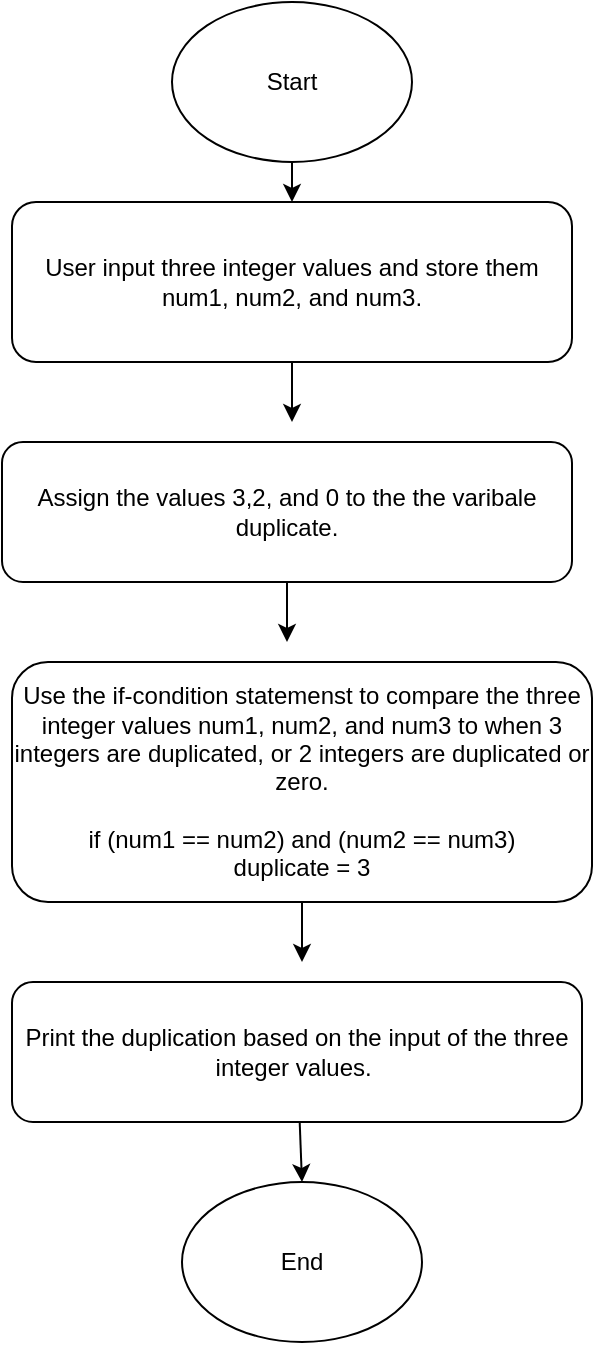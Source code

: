 <mxfile>
    <diagram id="Ua7rmnsa6ksOLKf_hLtr" name="Page-1">
        <mxGraphModel dx="367" dy="519" grid="1" gridSize="10" guides="1" tooltips="1" connect="1" arrows="1" fold="1" page="1" pageScale="1" pageWidth="850" pageHeight="1100" math="0" shadow="0">
            <root>
                <mxCell id="0"/>
                <mxCell id="1" parent="0"/>
                <mxCell id="9" style="edgeStyle=none;html=1;" edge="1" parent="1" source="2">
                    <mxGeometry relative="1" as="geometry">
                        <mxPoint x="180" y="230" as="targetPoint"/>
                    </mxGeometry>
                </mxCell>
                <mxCell id="2" value="User input three integer values and store them num1, num2, and num3." style="rounded=1;whiteSpace=wrap;html=1;" vertex="1" parent="1">
                    <mxGeometry x="40" y="120" width="280" height="80" as="geometry"/>
                </mxCell>
                <mxCell id="8" style="edgeStyle=none;html=1;entryX=0.5;entryY=0;entryDx=0;entryDy=0;" edge="1" parent="1" source="3" target="2">
                    <mxGeometry relative="1" as="geometry"/>
                </mxCell>
                <mxCell id="3" value="Start" style="ellipse;whiteSpace=wrap;html=1;" vertex="1" parent="1">
                    <mxGeometry x="120" y="20" width="120" height="80" as="geometry"/>
                </mxCell>
                <mxCell id="10" style="edgeStyle=none;html=1;" edge="1" parent="1" source="4">
                    <mxGeometry relative="1" as="geometry">
                        <mxPoint x="177.5" y="340" as="targetPoint"/>
                    </mxGeometry>
                </mxCell>
                <mxCell id="4" value="Assign the values 3,2, and 0 to the the varibale duplicate." style="rounded=1;whiteSpace=wrap;html=1;" vertex="1" parent="1">
                    <mxGeometry x="35" y="240" width="285" height="70" as="geometry"/>
                </mxCell>
                <mxCell id="12" style="edgeStyle=none;html=1;" edge="1" parent="1" source="5">
                    <mxGeometry relative="1" as="geometry">
                        <mxPoint x="180" y="450" as="targetPoint"/>
                    </mxGeometry>
                </mxCell>
                <mxCell id="15" style="edgeStyle=none;html=1;" edge="1" parent="1" source="5">
                    <mxGeometry relative="1" as="geometry">
                        <mxPoint x="185" y="500" as="targetPoint"/>
                    </mxGeometry>
                </mxCell>
                <mxCell id="5" value="Use the if-condition statemenst to compare the three integer values num1, num2, and num3 to when 3 integers are duplicated, or 2 integers are duplicated or zero.&lt;br&gt;&lt;br&gt;if (num1 == num2) and (num2 == num3)&lt;br&gt;duplicate = 3&lt;br&gt;" style="rounded=1;whiteSpace=wrap;html=1;" vertex="1" parent="1">
                    <mxGeometry x="40" y="350" width="290" height="120" as="geometry"/>
                </mxCell>
                <mxCell id="16" style="edgeStyle=none;html=1;entryX=0.5;entryY=0;entryDx=0;entryDy=0;" edge="1" parent="1" source="6" target="7">
                    <mxGeometry relative="1" as="geometry"/>
                </mxCell>
                <mxCell id="6" value="Print the duplication based on the input of the three integer values.&amp;nbsp;" style="rounded=1;whiteSpace=wrap;html=1;" vertex="1" parent="1">
                    <mxGeometry x="40" y="510" width="285" height="70" as="geometry"/>
                </mxCell>
                <mxCell id="7" value="End" style="ellipse;whiteSpace=wrap;html=1;" vertex="1" parent="1">
                    <mxGeometry x="125" y="610" width="120" height="80" as="geometry"/>
                </mxCell>
            </root>
        </mxGraphModel>
    </diagram>
</mxfile>